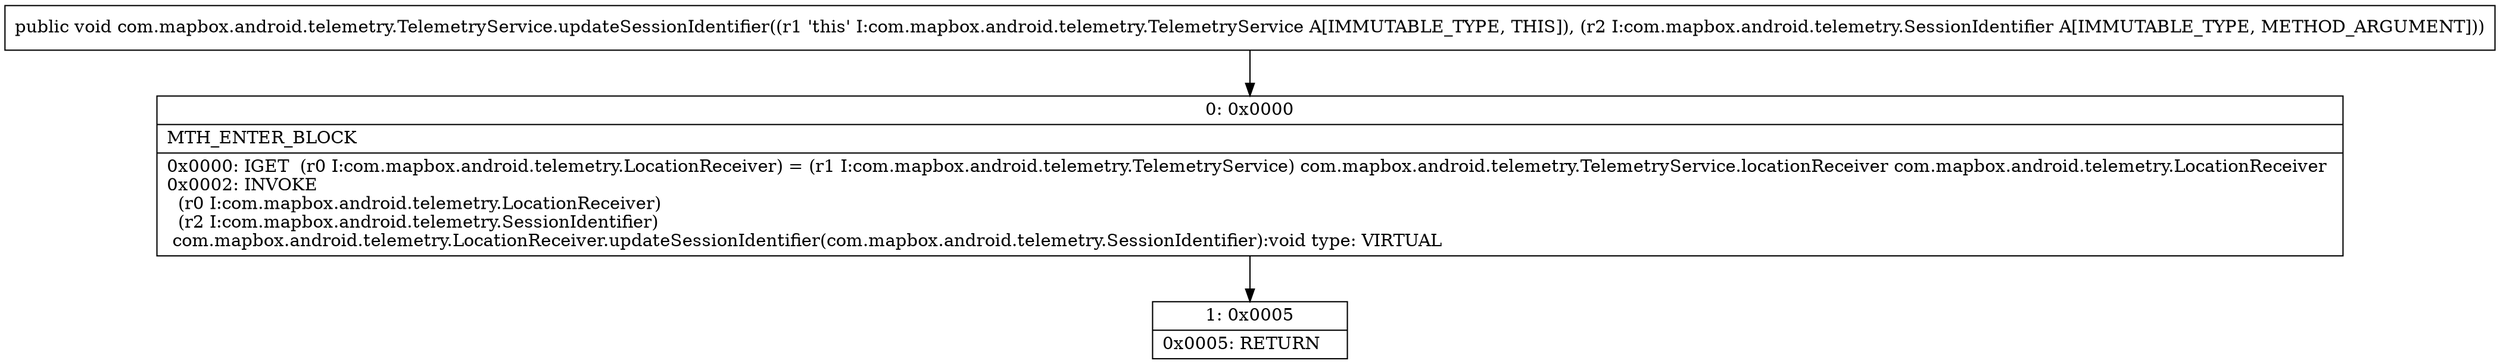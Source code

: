 digraph "CFG forcom.mapbox.android.telemetry.TelemetryService.updateSessionIdentifier(Lcom\/mapbox\/android\/telemetry\/SessionIdentifier;)V" {
Node_0 [shape=record,label="{0\:\ 0x0000|MTH_ENTER_BLOCK\l|0x0000: IGET  (r0 I:com.mapbox.android.telemetry.LocationReceiver) = (r1 I:com.mapbox.android.telemetry.TelemetryService) com.mapbox.android.telemetry.TelemetryService.locationReceiver com.mapbox.android.telemetry.LocationReceiver \l0x0002: INVOKE  \l  (r0 I:com.mapbox.android.telemetry.LocationReceiver)\l  (r2 I:com.mapbox.android.telemetry.SessionIdentifier)\l com.mapbox.android.telemetry.LocationReceiver.updateSessionIdentifier(com.mapbox.android.telemetry.SessionIdentifier):void type: VIRTUAL \l}"];
Node_1 [shape=record,label="{1\:\ 0x0005|0x0005: RETURN   \l}"];
MethodNode[shape=record,label="{public void com.mapbox.android.telemetry.TelemetryService.updateSessionIdentifier((r1 'this' I:com.mapbox.android.telemetry.TelemetryService A[IMMUTABLE_TYPE, THIS]), (r2 I:com.mapbox.android.telemetry.SessionIdentifier A[IMMUTABLE_TYPE, METHOD_ARGUMENT])) }"];
MethodNode -> Node_0;
Node_0 -> Node_1;
}

